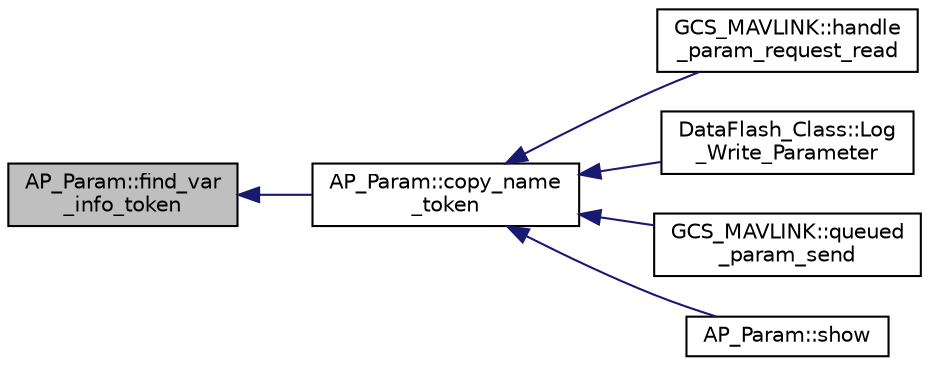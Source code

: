 digraph "AP_Param::find_var_info_token"
{
 // INTERACTIVE_SVG=YES
  edge [fontname="Helvetica",fontsize="10",labelfontname="Helvetica",labelfontsize="10"];
  node [fontname="Helvetica",fontsize="10",shape=record];
  rankdir="LR";
  Node1 [label="AP_Param::find_var\l_info_token",height=0.2,width=0.4,color="black", fillcolor="grey75", style="filled" fontcolor="black"];
  Node1 -> Node2 [dir="back",color="midnightblue",fontsize="10",style="solid",fontname="Helvetica"];
  Node2 [label="AP_Param::copy_name\l_token",height=0.2,width=0.4,color="black", fillcolor="white", style="filled",URL="$classAP__Param.html#a1ae2225a14191dcd19d1739b62e9cca1"];
  Node2 -> Node3 [dir="back",color="midnightblue",fontsize="10",style="solid",fontname="Helvetica"];
  Node3 [label="GCS_MAVLINK::handle\l_param_request_read",height=0.2,width=0.4,color="black", fillcolor="white", style="filled",URL="$classGCS__MAVLINK.html#a5049292431ff6787cd0c4fe69e7fa494"];
  Node2 -> Node4 [dir="back",color="midnightblue",fontsize="10",style="solid",fontname="Helvetica"];
  Node4 [label="DataFlash_Class::Log\l_Write_Parameter",height=0.2,width=0.4,color="black", fillcolor="white", style="filled",URL="$classDataFlash__Class.html#a0efe615224d2f6bb15740082e6f88e39"];
  Node2 -> Node5 [dir="back",color="midnightblue",fontsize="10",style="solid",fontname="Helvetica"];
  Node5 [label="GCS_MAVLINK::queued\l_param_send",height=0.2,width=0.4,color="black", fillcolor="white", style="filled",URL="$classGCS__MAVLINK.html#a508b2da2af9a77f175c60cac467cec70",tooltip="Send the next pending parameter, called from deferred message handling code. "];
  Node2 -> Node6 [dir="back",color="midnightblue",fontsize="10",style="solid",fontname="Helvetica"];
  Node6 [label="AP_Param::show",height=0.2,width=0.4,color="black", fillcolor="white", style="filled",URL="$classAP__Param.html#a2319bfb40f3b06d0db1f7483e5973bb0",tooltip="print the value of one variable "];
}
